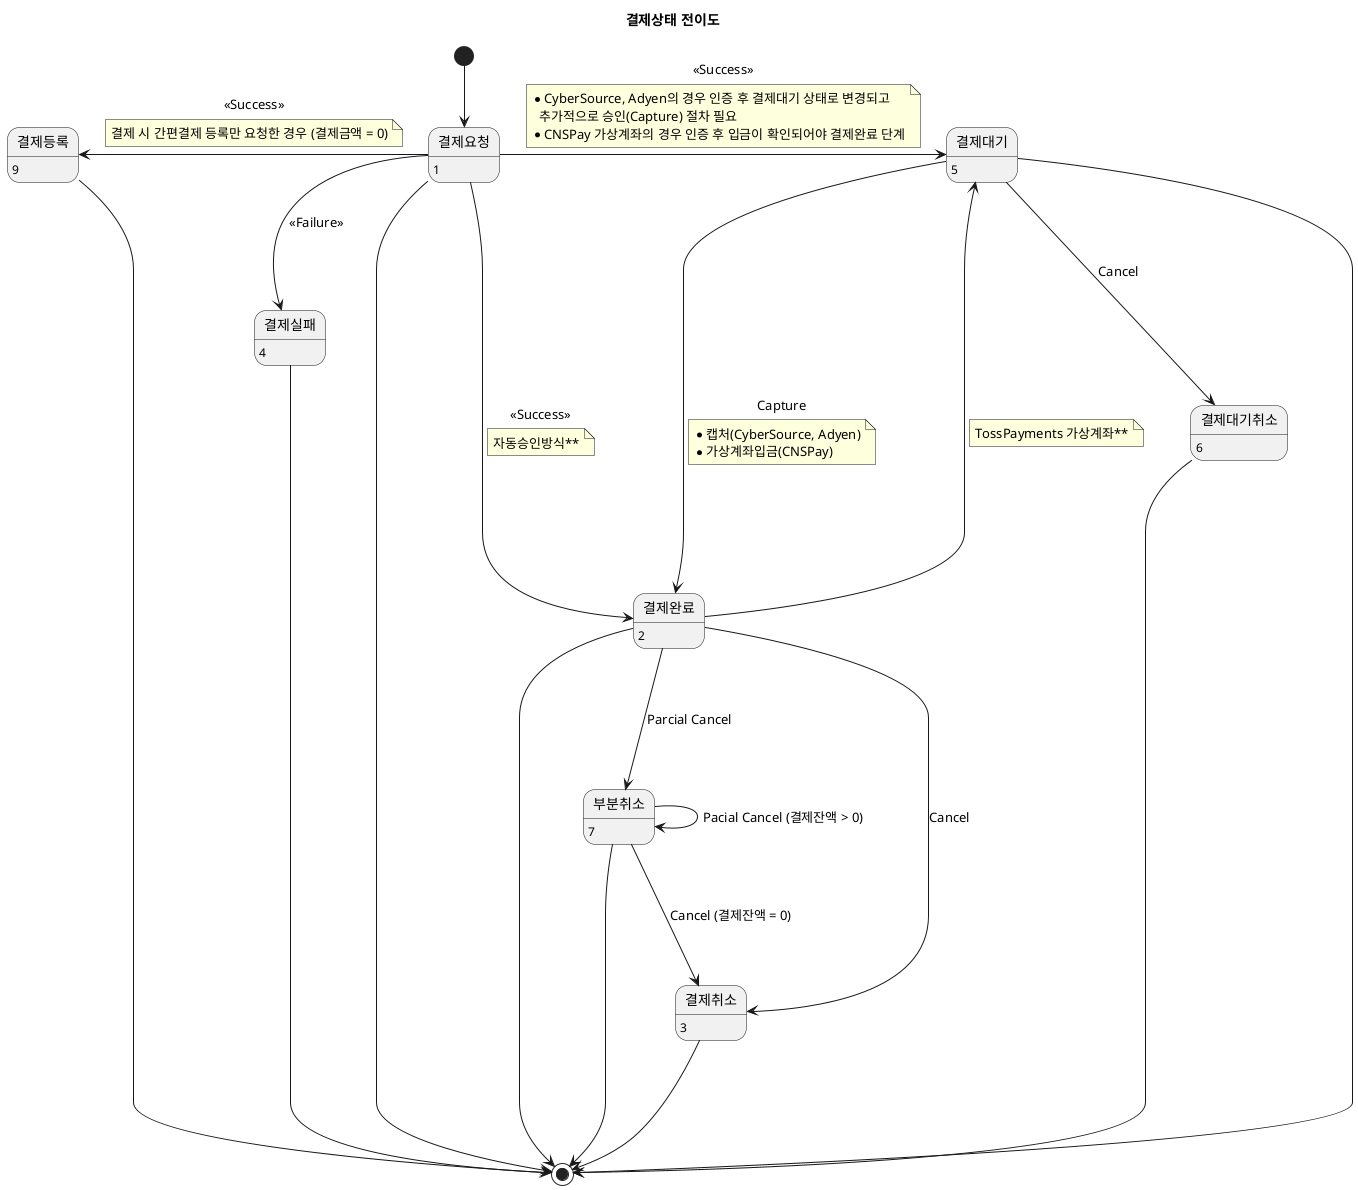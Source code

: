@startuml
title 결제상태 전이도 
hide empty description
state 결제요청 : 1
state 결제완료 : 2
state 결제취소 : 3
state 결제실패 : 4
state 결제대기 : 5
state 결제대기취소 : 6
state 부분취소 : 7
state 결제등록 : 9

[*] -down-> 결제요청
결제요청 -left-> 결제등록 : <<Success>>
note on link
결제 시 간편결제 등록만 요청한 경우 (결제금액 = 0)
end note
결제요청 -down-> 결제실패 : <<Failure>>
결제요청 -> 결제대기 : <<Success>>
note on link
* CyberSource, Adyen의 경우 인증 후 결제대기 상태로 변경되고
  추가적으로 승인(Capture) 절차 필요
* CNSPay 가상계좌의 경우 인증 후 입금이 확인되어야 결제완료 단계
end note
결제요청 -down-> 결제완료 : <<Success>>
note on link
자동승인방식**
end note
결제대기 -down-> 결제대기취소 : Cancel
결제대기 -down--> 결제완료 : Capture
note on link
* 캡처(CyberSource, Adyen) 
* 가상계좌입금(CNSPay)
end note
결제완료 -down----> 결제취소 : Cancel
결제완료 -down--> 부분취소 : Parcial Cancel
부분취소 -> 부분취소 : Pacial Cancel (결제잔액 > 0)
부분취소 -down--> 결제취소 : Cancel (결제잔액 = 0)
결제완료 -----> 결제대기
note on link
TossPayments 가상계좌**
end note
결제요청 -down-> [*]
결제대기 -down-> [*]
결제대기취소 -down-> [*]
결제완료 -down-> [*]
결제취소 -down-> [*]
부분취소 -down----> [*]
결제실패 -down-> [*]
결제등록 -down-> [*]

@enduml


